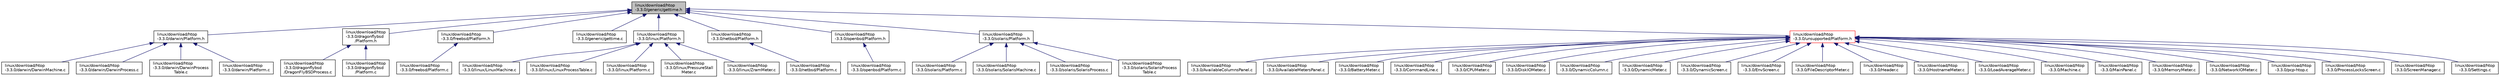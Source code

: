digraph "linux/download/htop-3.3.0/generic/gettime.h"
{
  edge [fontname="Helvetica",fontsize="10",labelfontname="Helvetica",labelfontsize="10"];
  node [fontname="Helvetica",fontsize="10",shape=record];
  Node3 [label="linux/download/htop\l-3.3.0/generic/gettime.h",height=0.2,width=0.4,color="black", fillcolor="grey75", style="filled", fontcolor="black"];
  Node3 -> Node4 [dir="back",color="midnightblue",fontsize="10",style="solid"];
  Node4 [label="linux/download/htop\l-3.3.0/darwin/Platform.h",height=0.2,width=0.4,color="black", fillcolor="white", style="filled",URL="$darwin_2Platform_8h.html"];
  Node4 -> Node5 [dir="back",color="midnightblue",fontsize="10",style="solid"];
  Node5 [label="linux/download/htop\l-3.3.0/darwin/DarwinMachine.c",height=0.2,width=0.4,color="black", fillcolor="white", style="filled",URL="$DarwinMachine_8c.html"];
  Node4 -> Node6 [dir="back",color="midnightblue",fontsize="10",style="solid"];
  Node6 [label="linux/download/htop\l-3.3.0/darwin/DarwinProcess.c",height=0.2,width=0.4,color="black", fillcolor="white", style="filled",URL="$DarwinProcess_8c.html"];
  Node4 -> Node7 [dir="back",color="midnightblue",fontsize="10",style="solid"];
  Node7 [label="linux/download/htop\l-3.3.0/darwin/DarwinProcess\lTable.c",height=0.2,width=0.4,color="black", fillcolor="white", style="filled",URL="$DarwinProcessTable_8c.html"];
  Node4 -> Node8 [dir="back",color="midnightblue",fontsize="10",style="solid"];
  Node8 [label="linux/download/htop\l-3.3.0/darwin/Platform.c",height=0.2,width=0.4,color="black", fillcolor="white", style="filled",URL="$darwin_2Platform_8c.html"];
  Node3 -> Node9 [dir="back",color="midnightblue",fontsize="10",style="solid"];
  Node9 [label="linux/download/htop\l-3.3.0/dragonflybsd\l/Platform.h",height=0.2,width=0.4,color="black", fillcolor="white", style="filled",URL="$dragonflybsd_2Platform_8h.html"];
  Node9 -> Node10 [dir="back",color="midnightblue",fontsize="10",style="solid"];
  Node10 [label="linux/download/htop\l-3.3.0/dragonflybsd\l/DragonFlyBSDProcess.c",height=0.2,width=0.4,color="black", fillcolor="white", style="filled",URL="$DragonFlyBSDProcess_8c.html"];
  Node9 -> Node11 [dir="back",color="midnightblue",fontsize="10",style="solid"];
  Node11 [label="linux/download/htop\l-3.3.0/dragonflybsd\l/Platform.c",height=0.2,width=0.4,color="black", fillcolor="white", style="filled",URL="$dragonflybsd_2Platform_8c.html"];
  Node3 -> Node12 [dir="back",color="midnightblue",fontsize="10",style="solid"];
  Node12 [label="linux/download/htop\l-3.3.0/freebsd/Platform.h",height=0.2,width=0.4,color="black", fillcolor="white", style="filled",URL="$freebsd_2Platform_8h.html"];
  Node12 -> Node13 [dir="back",color="midnightblue",fontsize="10",style="solid"];
  Node13 [label="linux/download/htop\l-3.3.0/freebsd/Platform.c",height=0.2,width=0.4,color="black", fillcolor="white", style="filled",URL="$freebsd_2Platform_8c.html"];
  Node3 -> Node14 [dir="back",color="midnightblue",fontsize="10",style="solid"];
  Node14 [label="linux/download/htop\l-3.3.0/generic/gettime.c",height=0.2,width=0.4,color="black", fillcolor="white", style="filled",URL="$gettime_8c.html"];
  Node3 -> Node15 [dir="back",color="midnightblue",fontsize="10",style="solid"];
  Node15 [label="linux/download/htop\l-3.3.0/linux/Platform.h",height=0.2,width=0.4,color="black", fillcolor="white", style="filled",URL="$linux_2Platform_8h.html"];
  Node15 -> Node16 [dir="back",color="midnightblue",fontsize="10",style="solid"];
  Node16 [label="linux/download/htop\l-3.3.0/linux/LinuxMachine.c",height=0.2,width=0.4,color="black", fillcolor="white", style="filled",URL="$LinuxMachine_8c.html"];
  Node15 -> Node17 [dir="back",color="midnightblue",fontsize="10",style="solid"];
  Node17 [label="linux/download/htop\l-3.3.0/linux/LinuxProcessTable.c",height=0.2,width=0.4,color="black", fillcolor="white", style="filled",URL="$LinuxProcessTable_8c.html"];
  Node15 -> Node18 [dir="back",color="midnightblue",fontsize="10",style="solid"];
  Node18 [label="linux/download/htop\l-3.3.0/linux/Platform.c",height=0.2,width=0.4,color="black", fillcolor="white", style="filled",URL="$linux_2Platform_8c.html"];
  Node15 -> Node19 [dir="back",color="midnightblue",fontsize="10",style="solid"];
  Node19 [label="linux/download/htop\l-3.3.0/linux/PressureStall\lMeter.c",height=0.2,width=0.4,color="black", fillcolor="white", style="filled",URL="$PressureStallMeter_8c.html"];
  Node15 -> Node20 [dir="back",color="midnightblue",fontsize="10",style="solid"];
  Node20 [label="linux/download/htop\l-3.3.0/linux/ZramMeter.c",height=0.2,width=0.4,color="black", fillcolor="white", style="filled",URL="$ZramMeter_8c.html"];
  Node3 -> Node21 [dir="back",color="midnightblue",fontsize="10",style="solid"];
  Node21 [label="linux/download/htop\l-3.3.0/netbsd/Platform.h",height=0.2,width=0.4,color="black", fillcolor="white", style="filled",URL="$netbsd_2Platform_8h.html"];
  Node21 -> Node22 [dir="back",color="midnightblue",fontsize="10",style="solid"];
  Node22 [label="linux/download/htop\l-3.3.0/netbsd/Platform.c",height=0.2,width=0.4,color="black", fillcolor="white", style="filled",URL="$netbsd_2Platform_8c.html"];
  Node3 -> Node23 [dir="back",color="midnightblue",fontsize="10",style="solid"];
  Node23 [label="linux/download/htop\l-3.3.0/openbsd/Platform.h",height=0.2,width=0.4,color="black", fillcolor="white", style="filled",URL="$openbsd_2Platform_8h.html"];
  Node23 -> Node24 [dir="back",color="midnightblue",fontsize="10",style="solid"];
  Node24 [label="linux/download/htop\l-3.3.0/openbsd/Platform.c",height=0.2,width=0.4,color="black", fillcolor="white", style="filled",URL="$openbsd_2Platform_8c.html"];
  Node3 -> Node25 [dir="back",color="midnightblue",fontsize="10",style="solid"];
  Node25 [label="linux/download/htop\l-3.3.0/solaris/Platform.h",height=0.2,width=0.4,color="black", fillcolor="white", style="filled",URL="$solaris_2Platform_8h.html"];
  Node25 -> Node26 [dir="back",color="midnightblue",fontsize="10",style="solid"];
  Node26 [label="linux/download/htop\l-3.3.0/solaris/Platform.c",height=0.2,width=0.4,color="black", fillcolor="white", style="filled",URL="$solaris_2Platform_8c.html"];
  Node25 -> Node27 [dir="back",color="midnightblue",fontsize="10",style="solid"];
  Node27 [label="linux/download/htop\l-3.3.0/solaris/SolarisMachine.c",height=0.2,width=0.4,color="black", fillcolor="white", style="filled",URL="$SolarisMachine_8c.html"];
  Node25 -> Node28 [dir="back",color="midnightblue",fontsize="10",style="solid"];
  Node28 [label="linux/download/htop\l-3.3.0/solaris/SolarisProcess.c",height=0.2,width=0.4,color="black", fillcolor="white", style="filled",URL="$SolarisProcess_8c.html"];
  Node25 -> Node29 [dir="back",color="midnightblue",fontsize="10",style="solid"];
  Node29 [label="linux/download/htop\l-3.3.0/solaris/SolarisProcess\lTable.c",height=0.2,width=0.4,color="black", fillcolor="white", style="filled",URL="$SolarisProcessTable_8c.html"];
  Node3 -> Node30 [dir="back",color="midnightblue",fontsize="10",style="solid"];
  Node30 [label="linux/download/htop\l-3.3.0/unsupported/Platform.h",height=0.2,width=0.4,color="red", fillcolor="white", style="filled",URL="$unsupported_2Platform_8h.html"];
  Node30 -> Node31 [dir="back",color="midnightblue",fontsize="10",style="solid"];
  Node31 [label="linux/download/htop\l-3.3.0/AvailableColumnsPanel.c",height=0.2,width=0.4,color="black", fillcolor="white", style="filled",URL="$AvailableColumnsPanel_8c.html"];
  Node30 -> Node32 [dir="back",color="midnightblue",fontsize="10",style="solid"];
  Node32 [label="linux/download/htop\l-3.3.0/AvailableMetersPanel.c",height=0.2,width=0.4,color="black", fillcolor="white", style="filled",URL="$AvailableMetersPanel_8c.html"];
  Node30 -> Node33 [dir="back",color="midnightblue",fontsize="10",style="solid"];
  Node33 [label="linux/download/htop\l-3.3.0/BatteryMeter.c",height=0.2,width=0.4,color="black", fillcolor="white", style="filled",URL="$BatteryMeter_8c.html"];
  Node30 -> Node34 [dir="back",color="midnightblue",fontsize="10",style="solid"];
  Node34 [label="linux/download/htop\l-3.3.0/CommandLine.c",height=0.2,width=0.4,color="black", fillcolor="white", style="filled",URL="$CommandLine_8c.html"];
  Node30 -> Node35 [dir="back",color="midnightblue",fontsize="10",style="solid"];
  Node35 [label="linux/download/htop\l-3.3.0/CPUMeter.c",height=0.2,width=0.4,color="black", fillcolor="white", style="filled",URL="$CPUMeter_8c.html"];
  Node30 -> Node36 [dir="back",color="midnightblue",fontsize="10",style="solid"];
  Node36 [label="linux/download/htop\l-3.3.0/DiskIOMeter.c",height=0.2,width=0.4,color="black", fillcolor="white", style="filled",URL="$DiskIOMeter_8c.html"];
  Node30 -> Node37 [dir="back",color="midnightblue",fontsize="10",style="solid"];
  Node37 [label="linux/download/htop\l-3.3.0/DynamicColumn.c",height=0.2,width=0.4,color="black", fillcolor="white", style="filled",URL="$DynamicColumn_8c.html"];
  Node30 -> Node38 [dir="back",color="midnightblue",fontsize="10",style="solid"];
  Node38 [label="linux/download/htop\l-3.3.0/DynamicMeter.c",height=0.2,width=0.4,color="black", fillcolor="white", style="filled",URL="$DynamicMeter_8c.html"];
  Node30 -> Node39 [dir="back",color="midnightblue",fontsize="10",style="solid"];
  Node39 [label="linux/download/htop\l-3.3.0/DynamicScreen.c",height=0.2,width=0.4,color="black", fillcolor="white", style="filled",URL="$DynamicScreen_8c.html"];
  Node30 -> Node40 [dir="back",color="midnightblue",fontsize="10",style="solid"];
  Node40 [label="linux/download/htop\l-3.3.0/EnvScreen.c",height=0.2,width=0.4,color="black", fillcolor="white", style="filled",URL="$EnvScreen_8c.html"];
  Node30 -> Node41 [dir="back",color="midnightblue",fontsize="10",style="solid"];
  Node41 [label="linux/download/htop\l-3.3.0/FileDescriptorMeter.c",height=0.2,width=0.4,color="black", fillcolor="white", style="filled",URL="$FileDescriptorMeter_8c.html"];
  Node30 -> Node42 [dir="back",color="midnightblue",fontsize="10",style="solid"];
  Node42 [label="linux/download/htop\l-3.3.0/Header.c",height=0.2,width=0.4,color="black", fillcolor="white", style="filled",URL="$Header_8c.html"];
  Node30 -> Node43 [dir="back",color="midnightblue",fontsize="10",style="solid"];
  Node43 [label="linux/download/htop\l-3.3.0/HostnameMeter.c",height=0.2,width=0.4,color="black", fillcolor="white", style="filled",URL="$HostnameMeter_8c.html"];
  Node30 -> Node44 [dir="back",color="midnightblue",fontsize="10",style="solid"];
  Node44 [label="linux/download/htop\l-3.3.0/LoadAverageMeter.c",height=0.2,width=0.4,color="black", fillcolor="white", style="filled",URL="$LoadAverageMeter_8c.html"];
  Node30 -> Node45 [dir="back",color="midnightblue",fontsize="10",style="solid"];
  Node45 [label="linux/download/htop\l-3.3.0/Machine.c",height=0.2,width=0.4,color="black", fillcolor="white", style="filled",URL="$Machine_8c.html"];
  Node30 -> Node46 [dir="back",color="midnightblue",fontsize="10",style="solid"];
  Node46 [label="linux/download/htop\l-3.3.0/MainPanel.c",height=0.2,width=0.4,color="black", fillcolor="white", style="filled",URL="$MainPanel_8c.html"];
  Node30 -> Node47 [dir="back",color="midnightblue",fontsize="10",style="solid"];
  Node47 [label="linux/download/htop\l-3.3.0/MemoryMeter.c",height=0.2,width=0.4,color="black", fillcolor="white", style="filled",URL="$MemoryMeter_8c.html"];
  Node30 -> Node48 [dir="back",color="midnightblue",fontsize="10",style="solid"];
  Node48 [label="linux/download/htop\l-3.3.0/NetworkIOMeter.c",height=0.2,width=0.4,color="black", fillcolor="white", style="filled",URL="$NetworkIOMeter_8c.html"];
  Node30 -> Node49 [dir="back",color="midnightblue",fontsize="10",style="solid"];
  Node49 [label="linux/download/htop\l-3.3.0/pcp-htop.c",height=0.2,width=0.4,color="black", fillcolor="white", style="filled",URL="$pcp-htop_8c.html"];
  Node30 -> Node50 [dir="back",color="midnightblue",fontsize="10",style="solid"];
  Node50 [label="linux/download/htop\l-3.3.0/ProcessLocksScreen.c",height=0.2,width=0.4,color="black", fillcolor="white", style="filled",URL="$ProcessLocksScreen_8c.html"];
  Node30 -> Node51 [dir="back",color="midnightblue",fontsize="10",style="solid"];
  Node51 [label="linux/download/htop\l-3.3.0/ScreenManager.c",height=0.2,width=0.4,color="black", fillcolor="white", style="filled",URL="$ScreenManager_8c.html"];
  Node30 -> Node52 [dir="back",color="midnightblue",fontsize="10",style="solid"];
  Node52 [label="linux/download/htop\l-3.3.0/Settings.c",height=0.2,width=0.4,color="black", fillcolor="white", style="filled",URL="$Settings_8c.html"];
}
